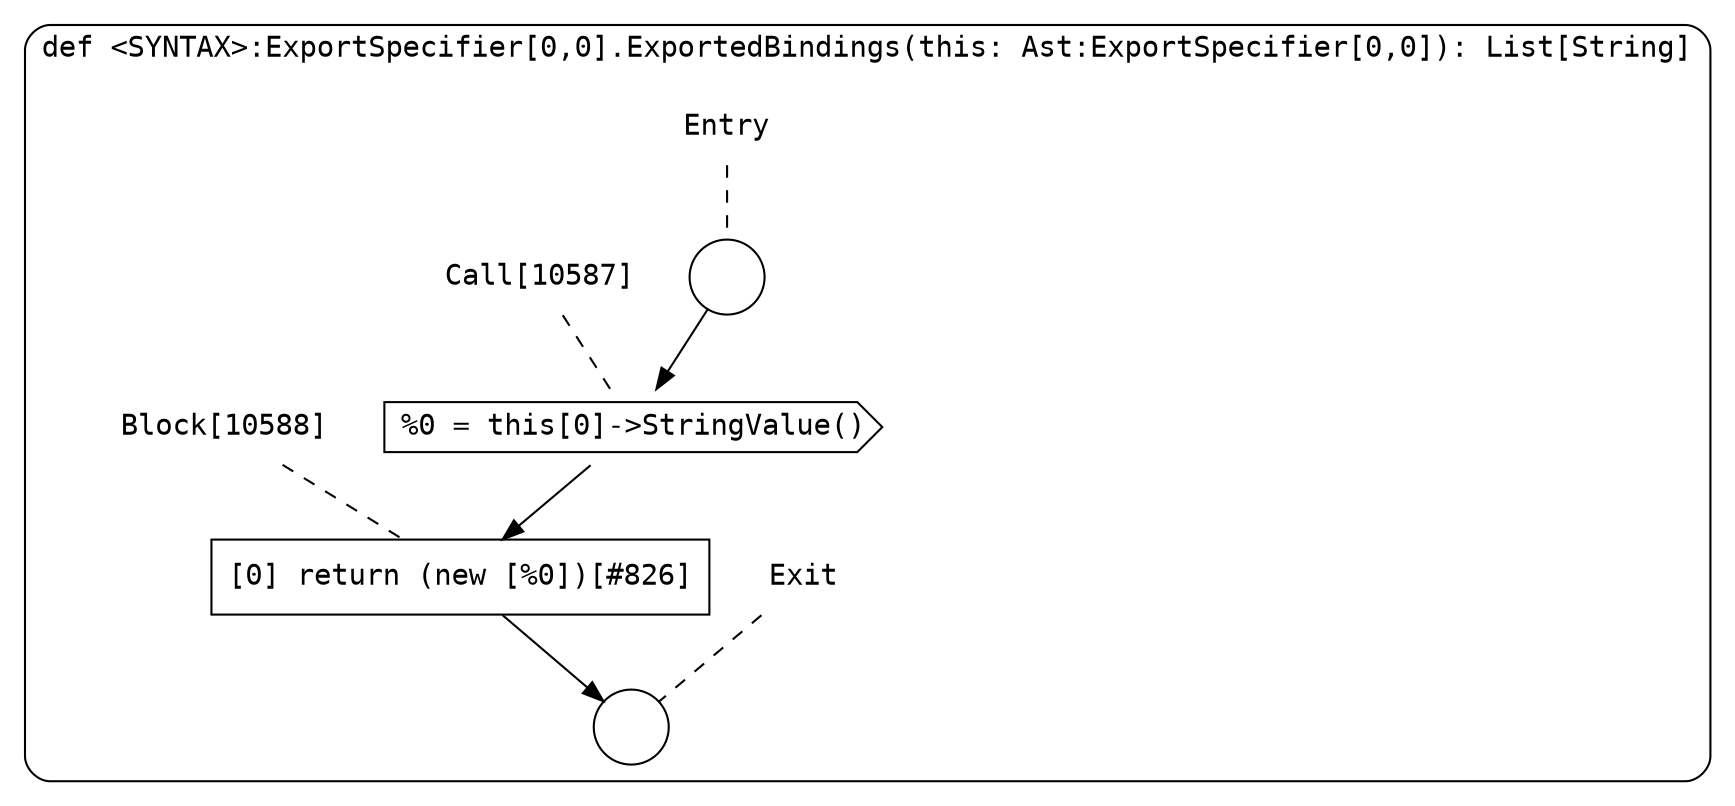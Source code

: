 digraph {
  graph [fontname = "Consolas"]
  node [fontname = "Consolas"]
  edge [fontname = "Consolas"]
  subgraph cluster1934 {
    label = "def <SYNTAX>:ExportSpecifier[0,0].ExportedBindings(this: Ast:ExportSpecifier[0,0]): List[String]"
    style = rounded
    cluster1934_entry_name [shape=none, label=<<font color="black">Entry</font>>]
    cluster1934_entry_name -> cluster1934_entry [arrowhead=none, color="black", style=dashed]
    cluster1934_entry [shape=circle label=" " color="black" fillcolor="white" style=filled]
    cluster1934_entry -> node10587 [color="black"]
    cluster1934_exit_name [shape=none, label=<<font color="black">Exit</font>>]
    cluster1934_exit_name -> cluster1934_exit [arrowhead=none, color="black", style=dashed]
    cluster1934_exit [shape=circle label=" " color="black" fillcolor="white" style=filled]
    node10587_name [shape=none, label=<<font color="black">Call[10587]</font>>]
    node10587_name -> node10587 [arrowhead=none, color="black", style=dashed]
    node10587 [shape=cds, label=<<font color="black">%0 = this[0]-&gt;StringValue()</font>> color="black" fillcolor="white", style=filled]
    node10587 -> node10588 [color="black"]
    node10588_name [shape=none, label=<<font color="black">Block[10588]</font>>]
    node10588_name -> node10588 [arrowhead=none, color="black", style=dashed]
    node10588 [shape=box, label=<<font color="black">[0] return (new [%0])[#826]<BR ALIGN="LEFT"/></font>> color="black" fillcolor="white", style=filled]
    node10588 -> cluster1934_exit [color="black"]
  }
}